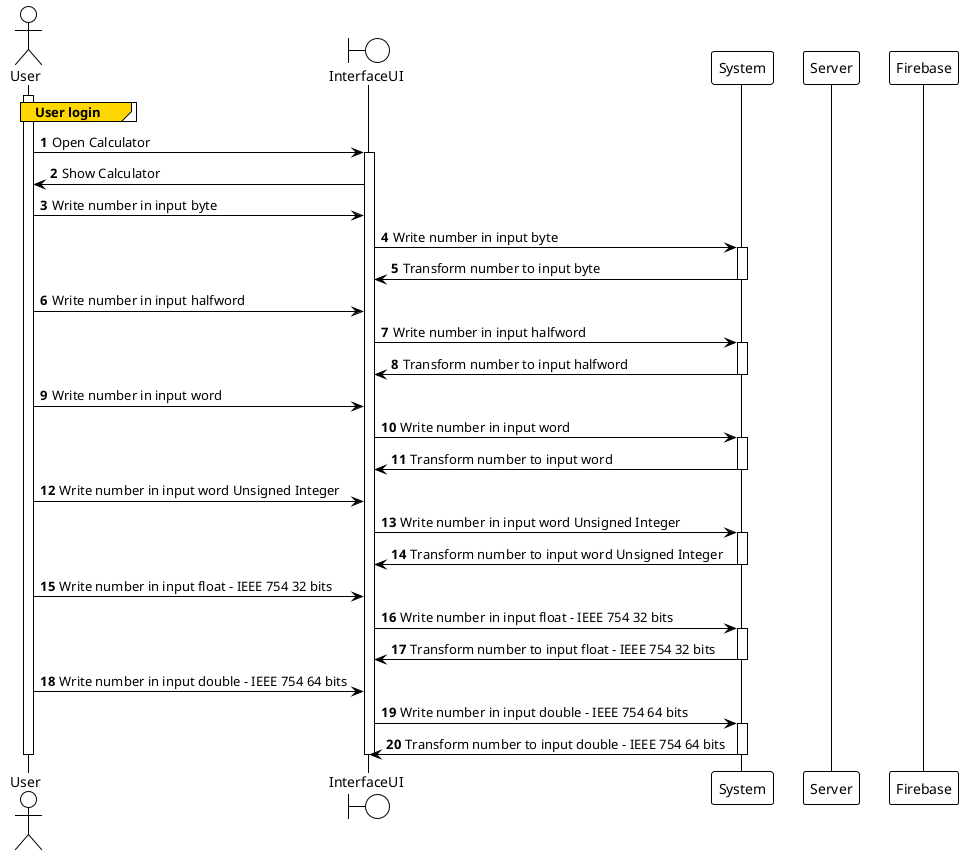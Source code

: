 @startuml
'https://plantuml.com/sequence-diagram
!theme plain

autonumber

actor User
boundary InterfaceUI
participant System
participant Server
participant Firebase

activate User
group#Gold User login

end
User -> InterfaceUI: Open Calculator
activate InterfaceUI
User <- InterfaceUI: Show Calculator

User -> InterfaceUI: Write number in input byte
InterfaceUI -> System: Write number in input byte
activate System
InterfaceUI <- System: Transform number to input byte
deactivate System


User -> InterfaceUI: Write number in input halfword
InterfaceUI -> System: Write number in input halfword
activate System
InterfaceUI <- System: Transform number to input halfword
deactivate System


User -> InterfaceUI: Write number in input word
InterfaceUI -> System: Write number in input word
activate System
InterfaceUI <- System: Transform number to input word
deactivate System


User -> InterfaceUI: Write number in input word Unsigned Integer
InterfaceUI -> System: Write number in input word Unsigned Integer
activate System
InterfaceUI <- System: Transform number to input word Unsigned Integer
deactivate System


User -> InterfaceUI: Write number in input float - IEEE 754 32 bits
InterfaceUI -> System: Write number in input float - IEEE 754 32 bits
activate System
InterfaceUI <- System: Transform number to input float - IEEE 754 32 bits
deactivate System


User -> InterfaceUI: Write number in input double - IEEE 754 64 bits
InterfaceUI -> System: Write number in input double - IEEE 754 64 bits
activate System
InterfaceUI <- System: Transform number to input double - IEEE 754 64 bits
deactivate System


deactivate InterfaceUI
deactivate User

@enduml
